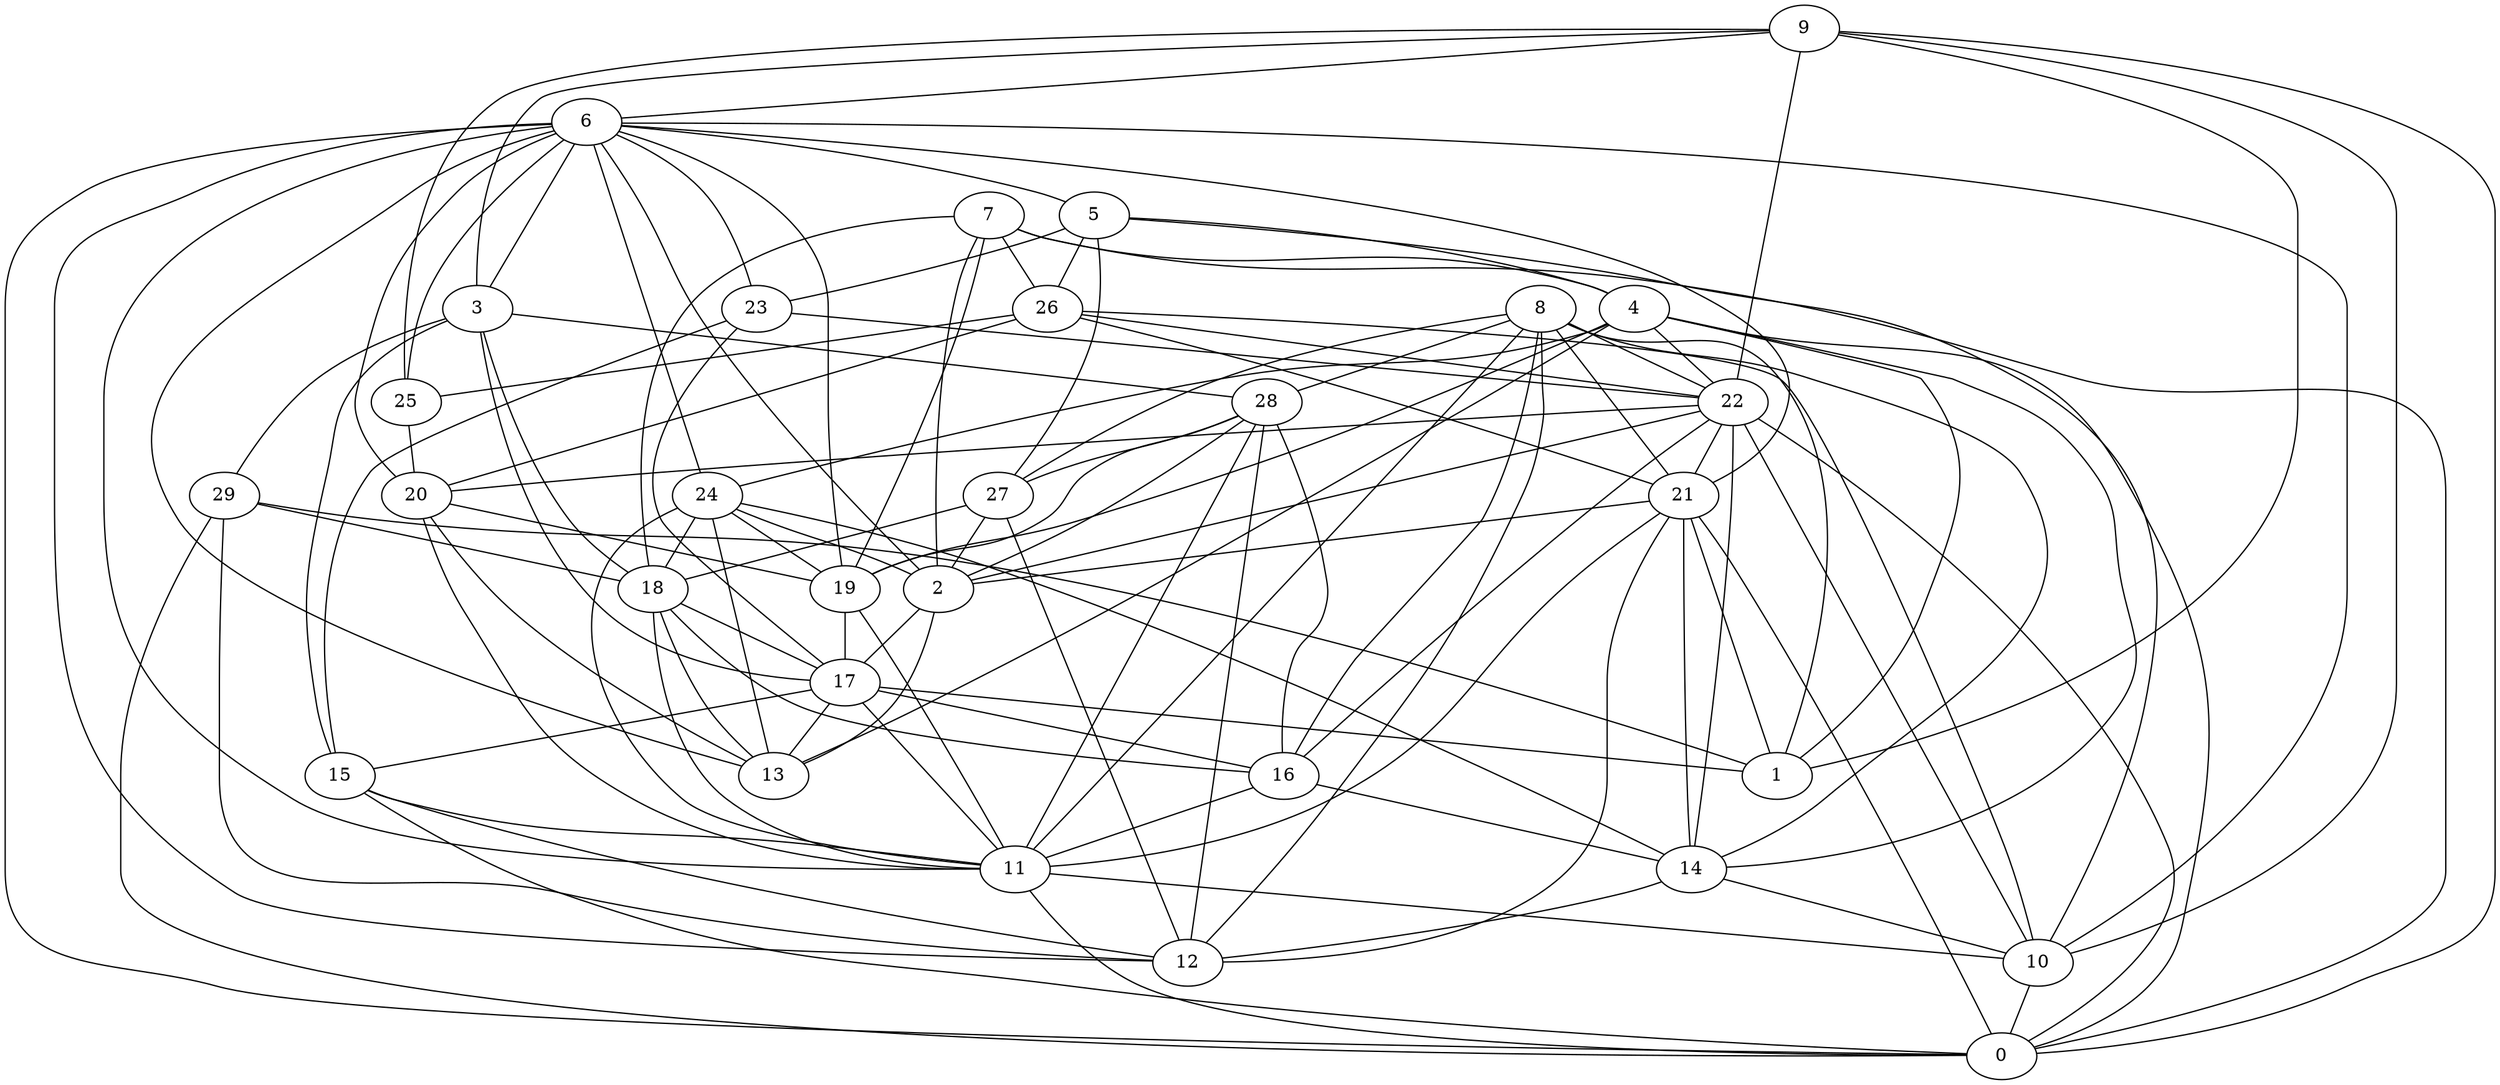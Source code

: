 digraph GG_graph {

subgraph G_graph {
edge [color = black]
"9" -> "3" [dir = none]
"9" -> "22" [dir = none]
"9" -> "10" [dir = none]
"9" -> "0" [dir = none]
"22" -> "10" [dir = none]
"22" -> "21" [dir = none]
"22" -> "20" [dir = none]
"22" -> "16" [dir = none]
"17" -> "16" [dir = none]
"17" -> "11" [dir = none]
"17" -> "15" [dir = none]
"17" -> "13" [dir = none]
"7" -> "4" [dir = none]
"7" -> "19" [dir = none]
"7" -> "18" [dir = none]
"28" -> "16" [dir = none]
"28" -> "2" [dir = none]
"29" -> "0" [dir = none]
"29" -> "18" [dir = none]
"29" -> "1" [dir = none]
"20" -> "19" [dir = none]
"20" -> "13" [dir = none]
"20" -> "11" [dir = none]
"11" -> "10" [dir = none]
"18" -> "11" [dir = none]
"26" -> "21" [dir = none]
"26" -> "25" [dir = none]
"26" -> "10" [dir = none]
"26" -> "22" [dir = none]
"14" -> "10" [dir = none]
"4" -> "0" [dir = none]
"4" -> "24" [dir = none]
"4" -> "22" [dir = none]
"4" -> "19" [dir = none]
"19" -> "17" [dir = none]
"3" -> "15" [dir = none]
"3" -> "17" [dir = none]
"6" -> "3" [dir = none]
"6" -> "19" [dir = none]
"6" -> "25" [dir = none]
"6" -> "10" [dir = none]
"21" -> "1" [dir = none]
"21" -> "12" [dir = none]
"21" -> "2" [dir = none]
"23" -> "22" [dir = none]
"23" -> "17" [dir = none]
"2" -> "17" [dir = none]
"24" -> "13" [dir = none]
"24" -> "11" [dir = none]
"24" -> "2" [dir = none]
"8" -> "16" [dir = none]
"8" -> "21" [dir = none]
"8" -> "12" [dir = none]
"8" -> "14" [dir = none]
"5" -> "10" [dir = none]
"5" -> "23" [dir = none]
"5" -> "27" [dir = none]
"27" -> "12" [dir = none]
"28" -> "11" [dir = none]
"3" -> "28" [dir = none]
"16" -> "14" [dir = none]
"5" -> "26" [dir = none]
"9" -> "1" [dir = none]
"16" -> "11" [dir = none]
"5" -> "4" [dir = none]
"3" -> "29" [dir = none]
"22" -> "14" [dir = none]
"29" -> "12" [dir = none]
"19" -> "11" [dir = none]
"8" -> "1" [dir = none]
"6" -> "12" [dir = none]
"6" -> "5" [dir = none]
"28" -> "12" [dir = none]
"18" -> "13" [dir = none]
"15" -> "0" [dir = none]
"8" -> "11" [dir = none]
"9" -> "25" [dir = none]
"6" -> "20" [dir = none]
"15" -> "12" [dir = none]
"21" -> "11" [dir = none]
"4" -> "13" [dir = none]
"6" -> "2" [dir = none]
"22" -> "0" [dir = none]
"6" -> "21" [dir = none]
"11" -> "0" [dir = none]
"4" -> "1" [dir = none]
"6" -> "0" [dir = none]
"2" -> "13" [dir = none]
"28" -> "27" [dir = none]
"21" -> "0" [dir = none]
"23" -> "15" [dir = none]
"18" -> "16" [dir = none]
"24" -> "19" [dir = none]
"21" -> "14" [dir = none]
"27" -> "18" [dir = none]
"26" -> "20" [dir = none]
"22" -> "2" [dir = none]
"8" -> "27" [dir = none]
"6" -> "11" [dir = none]
"18" -> "17" [dir = none]
"8" -> "22" [dir = none]
"8" -> "28" [dir = none]
"6" -> "23" [dir = none]
"25" -> "20" [dir = none]
"4" -> "14" [dir = none]
"14" -> "12" [dir = none]
"24" -> "18" [dir = none]
"7" -> "26" [dir = none]
"6" -> "24" [dir = none]
"24" -> "14" [dir = none]
"17" -> "1" [dir = none]
"3" -> "18" [dir = none]
"9" -> "6" [dir = none]
"10" -> "0" [dir = none]
"6" -> "13" [dir = none]
"27" -> "2" [dir = none]
"7" -> "2" [dir = none]
"28" -> "19" [dir = none]
"15" -> "11" [dir = none]
"7" -> "0" [dir = none]
}

}
